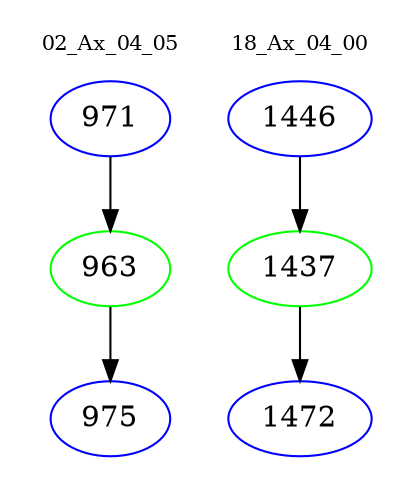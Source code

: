 digraph{
subgraph cluster_0 {
color = white
label = "02_Ax_04_05";
fontsize=10;
T0_971 [label="971", color="blue"]
T0_971 -> T0_963 [color="black"]
T0_963 [label="963", color="green"]
T0_963 -> T0_975 [color="black"]
T0_975 [label="975", color="blue"]
}
subgraph cluster_1 {
color = white
label = "18_Ax_04_00";
fontsize=10;
T1_1446 [label="1446", color="blue"]
T1_1446 -> T1_1437 [color="black"]
T1_1437 [label="1437", color="green"]
T1_1437 -> T1_1472 [color="black"]
T1_1472 [label="1472", color="blue"]
}
}
